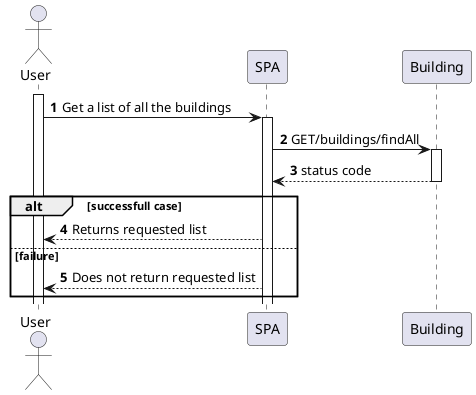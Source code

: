 @startuml

autonumber

Actor User
activate User
User -> SPA : Get a list of all the buildings

activate SPA

SPA -> Building : GET/buildings/findAll
activate Building

Building --> SPA : status code
deactivate Building

alt successfull case
    SPA --> User : Returns requested list
else failure
    SPA --> User : Does not return requested list
end


@enduml

